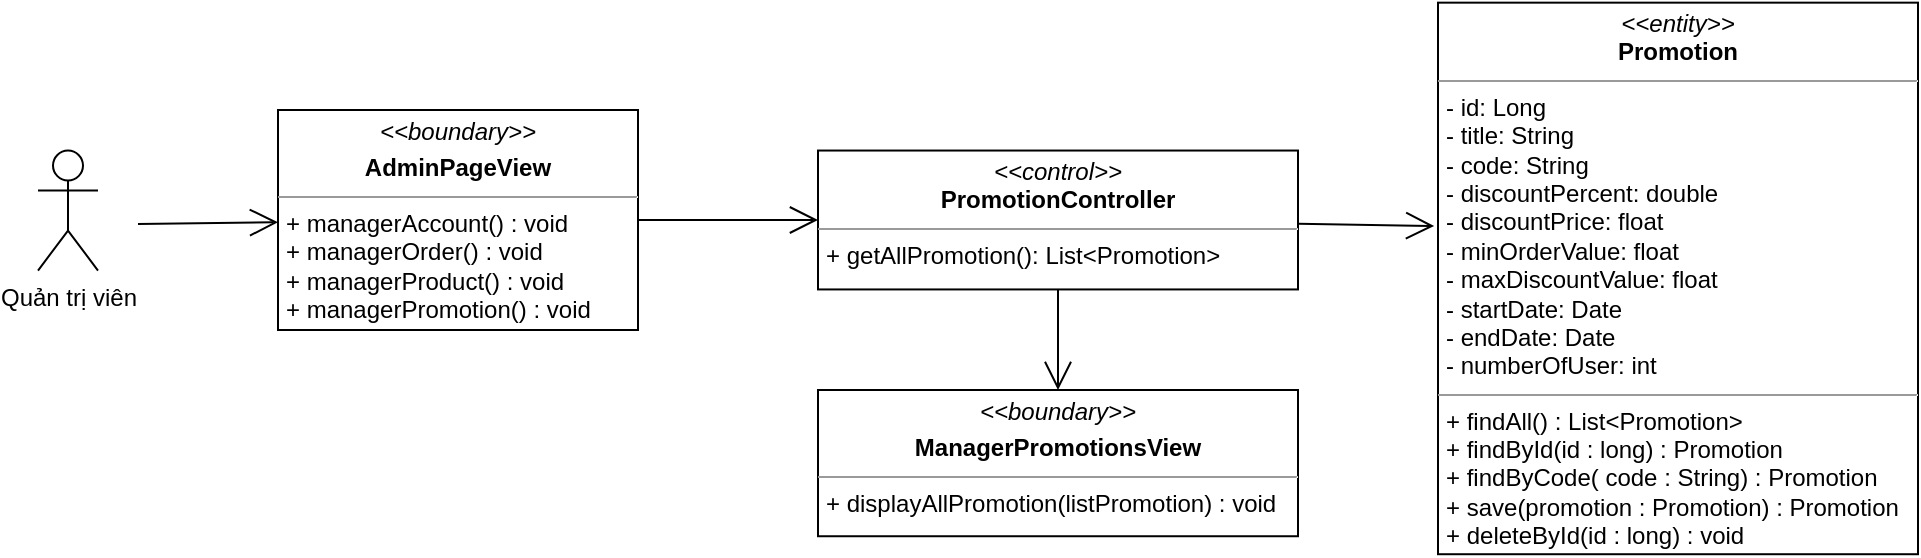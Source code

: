 <mxfile version="14.7.6" type="device"><diagram id="C5RBs43oDa-KdzZeNtuy" name="Page-1"><mxGraphModel dx="1038" dy="521" grid="1" gridSize="10" guides="1" tooltips="1" connect="1" arrows="1" fold="1" page="1" pageScale="1" pageWidth="827" pageHeight="1169" math="0" shadow="0"><root><mxCell id="WIyWlLk6GJQsqaUBKTNV-0"/><mxCell id="WIyWlLk6GJQsqaUBKTNV-1" parent="WIyWlLk6GJQsqaUBKTNV-0"/><mxCell id="K6mfUFeZvzCTSTg-j-Os-0" value="&lt;p style=&quot;margin: 0px ; margin-top: 4px ; text-align: center&quot;&gt;&lt;i&gt;&amp;lt;&amp;lt;boundary&amp;gt;&amp;gt;&lt;/i&gt;&lt;/p&gt;&lt;p style=&quot;margin: 0px ; margin-top: 4px ; text-align: center&quot;&gt;&lt;b&gt;ManagerPromotionsView&lt;/b&gt;&lt;/p&gt;&lt;hr size=&quot;1&quot;&gt;&lt;p style=&quot;margin: 0px ; margin-left: 4px&quot;&gt;&lt;span&gt;+ displayAllPromotion(listPromotion) : void&lt;/span&gt;&lt;br&gt;&lt;/p&gt;" style="verticalAlign=top;align=left;overflow=fill;fontSize=12;fontFamily=Helvetica;html=1;" parent="WIyWlLk6GJQsqaUBKTNV-1" vertex="1"><mxGeometry x="480" y="200" width="240" height="73.12" as="geometry"/></mxCell><mxCell id="K6mfUFeZvzCTSTg-j-Os-1" value="" style="endArrow=open;endFill=1;endSize=12;html=1;" parent="WIyWlLk6GJQsqaUBKTNV-1" source="K6mfUFeZvzCTSTg-j-Os-5" target="K6mfUFeZvzCTSTg-j-Os-0" edge="1"><mxGeometry width="160" relative="1" as="geometry"><mxPoint x="361" y="140" as="sourcePoint"/><mxPoint x="380" y="138.67" as="targetPoint"/></mxGeometry></mxCell><mxCell id="K6mfUFeZvzCTSTg-j-Os-5" value="&lt;p style=&quot;margin: 0px ; margin-top: 4px ; text-align: center&quot;&gt;&lt;i&gt;&amp;lt;&amp;lt;control&amp;gt;&amp;gt;&lt;/i&gt;&lt;br&gt;&lt;b&gt;PromotionController&lt;/b&gt;&lt;/p&gt;&lt;hr size=&quot;1&quot;&gt;&lt;p style=&quot;margin: 0px ; margin-left: 4px&quot;&gt;+ getAllPromotion(): List&amp;lt;Promotion&amp;gt;&lt;br&gt;&lt;/p&gt;" style="verticalAlign=top;align=left;overflow=fill;fontSize=12;fontFamily=Helvetica;html=1;" parent="WIyWlLk6GJQsqaUBKTNV-1" vertex="1"><mxGeometry x="480" y="80.27" width="240" height="69.45" as="geometry"/></mxCell><mxCell id="K6mfUFeZvzCTSTg-j-Os-10" value="" style="endArrow=open;endFill=1;endSize=12;html=1;entryX=-0.008;entryY=0.405;entryDx=0;entryDy=0;entryPerimeter=0;" parent="WIyWlLk6GJQsqaUBKTNV-1" source="K6mfUFeZvzCTSTg-j-Os-5" target="K6mfUFeZvzCTSTg-j-Os-16" edge="1"><mxGeometry width="160" relative="1" as="geometry"><mxPoint x="710" y="130" as="sourcePoint"/><mxPoint x="700" y="139.22" as="targetPoint"/></mxGeometry></mxCell><mxCell id="K6mfUFeZvzCTSTg-j-Os-16" value="&lt;p style=&quot;margin: 0px ; margin-top: 4px ; text-align: center&quot;&gt;&lt;i&gt;&amp;lt;&amp;lt;entity&amp;gt;&amp;gt;&lt;/i&gt;&lt;br&gt;&lt;b&gt;Promotion&lt;/b&gt;&lt;/p&gt;&lt;hr size=&quot;1&quot;&gt;&lt;p style=&quot;margin: 0px ; margin-left: 4px&quot;&gt;- id: Long&lt;/p&gt;&lt;p style=&quot;margin: 0px 0px 0px 4px&quot;&gt;- title: String&lt;br&gt;- code: String&lt;/p&gt;&lt;p style=&quot;margin: 0px 0px 0px 4px&quot;&gt;- discountPercent: double&lt;/p&gt;&lt;p style=&quot;margin: 0px 0px 0px 4px&quot;&gt;- discountPrice: float&lt;/p&gt;&lt;p style=&quot;margin: 0px 0px 0px 4px&quot;&gt;- minOrderValue: float&lt;/p&gt;&lt;p style=&quot;margin: 0px 0px 0px 4px&quot;&gt;- maxDiscountValue: float&lt;/p&gt;&lt;p style=&quot;margin: 0px 0px 0px 4px&quot;&gt;- startDate: Date&lt;/p&gt;&lt;p style=&quot;margin: 0px 0px 0px 4px&quot;&gt;- endDate: Date&lt;/p&gt;&lt;p style=&quot;margin: 0px 0px 0px 4px&quot;&gt;- numberOfUser: int&lt;span&gt;&amp;nbsp;&lt;/span&gt;&lt;/p&gt;&lt;hr size=&quot;1&quot;&gt;&lt;p style=&quot;margin: 0px ; margin-left: 4px&quot;&gt;+ findAll() : List&amp;lt;Promotion&amp;gt;&lt;/p&gt;&lt;p style=&quot;margin: 0px ; margin-left: 4px&quot;&gt;+ findById(id : long) : Promotion&lt;/p&gt;&lt;p style=&quot;margin: 0px ; margin-left: 4px&quot;&gt;+ findByCode( code : String) : Promotion&lt;/p&gt;&lt;p style=&quot;margin: 0px ; margin-left: 4px&quot;&gt;+ save(promotion : Promotion) : Promotion&lt;/p&gt;&lt;p style=&quot;margin: 0px ; margin-left: 4px&quot;&gt;+ deleteById(id : long) : void&lt;/p&gt;" style="verticalAlign=top;align=left;overflow=fill;fontSize=12;fontFamily=Helvetica;html=1;" parent="WIyWlLk6GJQsqaUBKTNV-1" vertex="1"><mxGeometry x="790" y="6.33" width="240" height="275.78" as="geometry"/></mxCell><mxCell id="3XTnTH9hilanTzksiR9g-0" value="&lt;p style=&quot;margin: 0px ; margin-top: 4px ; text-align: center&quot;&gt;&lt;i&gt;&amp;lt;&amp;lt;boundary&amp;gt;&amp;gt;&lt;/i&gt;&lt;/p&gt;&lt;p style=&quot;margin: 0px ; margin-top: 4px ; text-align: center&quot;&gt;&lt;b&gt;AdminPageView&lt;/b&gt;&lt;/p&gt;&lt;hr size=&quot;1&quot;&gt;&lt;p style=&quot;margin: 0px ; margin-left: 4px&quot;&gt;&lt;span&gt;+ managerAccount() : void&lt;/span&gt;&lt;br&gt;&lt;/p&gt;&lt;p style=&quot;margin: 0px ; margin-left: 4px&quot;&gt;&lt;span&gt;+ managerOrder() : void&lt;/span&gt;&lt;/p&gt;&lt;p style=&quot;margin: 0px ; margin-left: 4px&quot;&gt;&lt;span&gt;+ managerProduct() : void&lt;/span&gt;&lt;/p&gt;&lt;p style=&quot;margin: 0px ; margin-left: 4px&quot;&gt;&lt;span&gt;+ managerPromotion() : void&lt;/span&gt;&lt;/p&gt;" style="verticalAlign=top;align=left;overflow=fill;fontSize=12;fontFamily=Helvetica;html=1;" parent="WIyWlLk6GJQsqaUBKTNV-1" vertex="1"><mxGeometry x="210" y="60" width="180" height="110" as="geometry"/></mxCell><mxCell id="3XTnTH9hilanTzksiR9g-1" value="" style="endArrow=open;endFill=1;endSize=12;html=1;" parent="WIyWlLk6GJQsqaUBKTNV-1" source="3XTnTH9hilanTzksiR9g-0" target="K6mfUFeZvzCTSTg-j-Os-5" edge="1"><mxGeometry width="160" relative="1" as="geometry"><mxPoint x="450" y="220" as="sourcePoint"/><mxPoint x="610" y="220" as="targetPoint"/></mxGeometry></mxCell><mxCell id="qqriCR5hJ8AXUBP7N15F-0" value="Quản trị viên" style="shape=umlActor;verticalLabelPosition=bottom;verticalAlign=top;html=1;" parent="WIyWlLk6GJQsqaUBKTNV-1" vertex="1"><mxGeometry x="90" y="80.27" width="30" height="60" as="geometry"/></mxCell><mxCell id="qqriCR5hJ8AXUBP7N15F-1" value="" style="endArrow=open;endFill=1;endSize=12;html=1;" parent="WIyWlLk6GJQsqaUBKTNV-1" target="3XTnTH9hilanTzksiR9g-0" edge="1"><mxGeometry width="160" relative="1" as="geometry"><mxPoint x="140" y="117" as="sourcePoint"/><mxPoint x="150" y="220" as="targetPoint"/></mxGeometry></mxCell></root></mxGraphModel></diagram></mxfile>